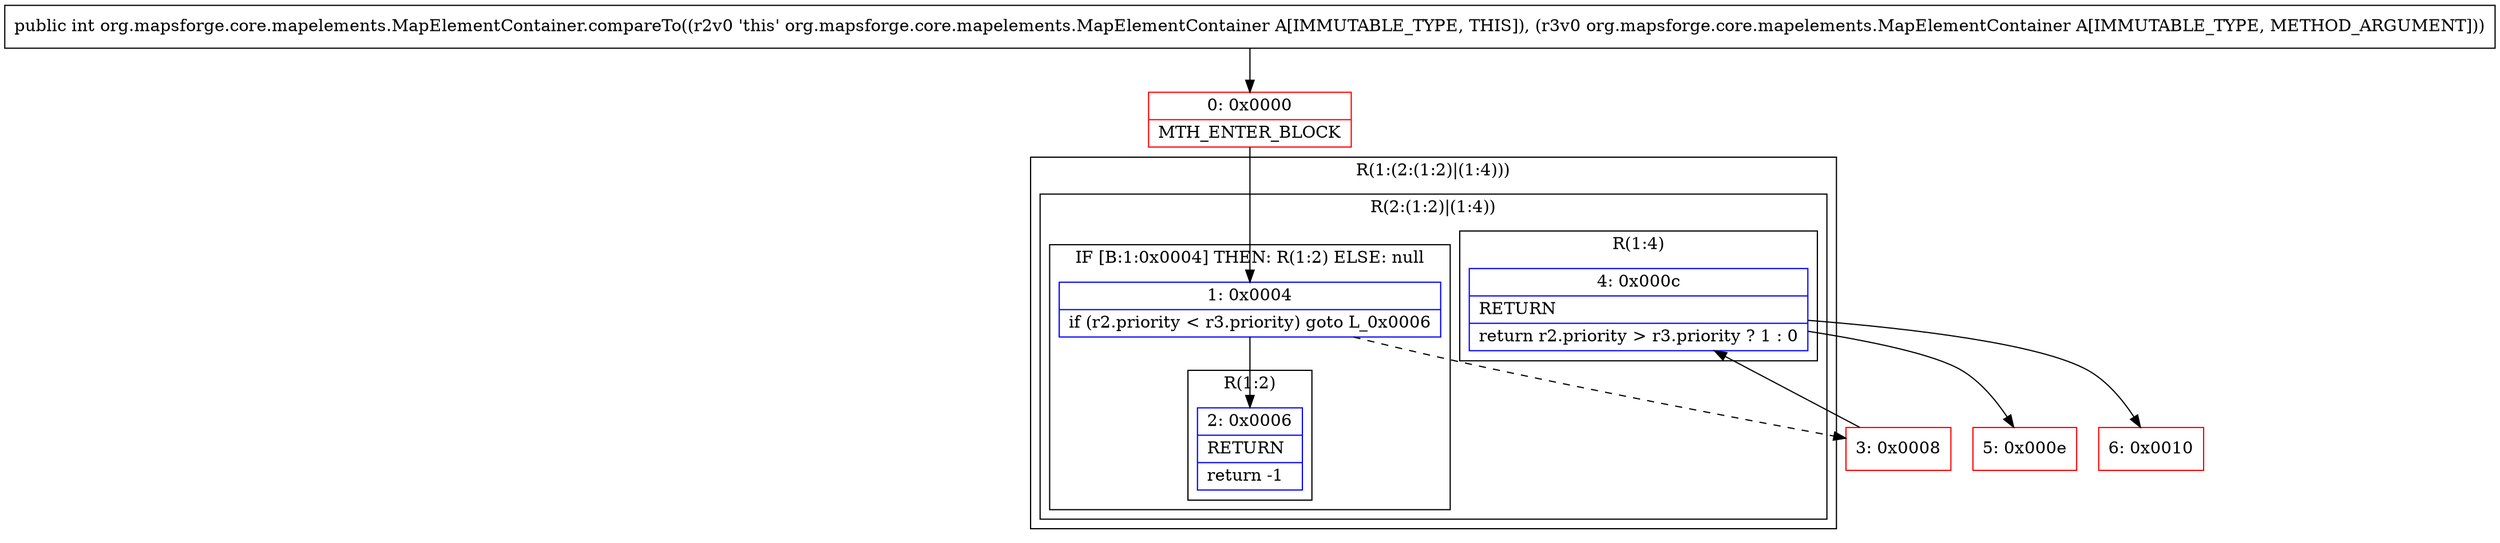 digraph "CFG fororg.mapsforge.core.mapelements.MapElementContainer.compareTo(Lorg\/mapsforge\/core\/mapelements\/MapElementContainer;)I" {
subgraph cluster_Region_986914402 {
label = "R(1:(2:(1:2)|(1:4)))";
node [shape=record,color=blue];
subgraph cluster_Region_212323819 {
label = "R(2:(1:2)|(1:4))";
node [shape=record,color=blue];
subgraph cluster_IfRegion_1776863704 {
label = "IF [B:1:0x0004] THEN: R(1:2) ELSE: null";
node [shape=record,color=blue];
Node_1 [shape=record,label="{1\:\ 0x0004|if (r2.priority \< r3.priority) goto L_0x0006\l}"];
subgraph cluster_Region_1740571727 {
label = "R(1:2)";
node [shape=record,color=blue];
Node_2 [shape=record,label="{2\:\ 0x0006|RETURN\l|return \-1\l}"];
}
}
subgraph cluster_Region_1161635540 {
label = "R(1:4)";
node [shape=record,color=blue];
Node_4 [shape=record,label="{4\:\ 0x000c|RETURN\l|return r2.priority \> r3.priority ? 1 : 0\l}"];
}
}
}
Node_0 [shape=record,color=red,label="{0\:\ 0x0000|MTH_ENTER_BLOCK\l}"];
Node_3 [shape=record,color=red,label="{3\:\ 0x0008}"];
Node_5 [shape=record,color=red,label="{5\:\ 0x000e}"];
Node_6 [shape=record,color=red,label="{6\:\ 0x0010}"];
MethodNode[shape=record,label="{public int org.mapsforge.core.mapelements.MapElementContainer.compareTo((r2v0 'this' org.mapsforge.core.mapelements.MapElementContainer A[IMMUTABLE_TYPE, THIS]), (r3v0 org.mapsforge.core.mapelements.MapElementContainer A[IMMUTABLE_TYPE, METHOD_ARGUMENT])) }"];
MethodNode -> Node_0;
Node_1 -> Node_2;
Node_1 -> Node_3[style=dashed];
Node_4 -> Node_5;
Node_4 -> Node_6;
Node_0 -> Node_1;
Node_3 -> Node_4;
}

